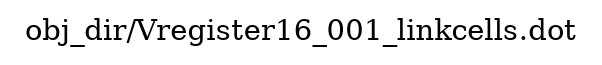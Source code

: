 digraph v3graph {
	graph	[label="obj_dir/Vregister16_001_linkcells.dot",
		 labelloc=t, labeljust=l,
		 //size="7.5,10",
		 rankdir=TB];
}
